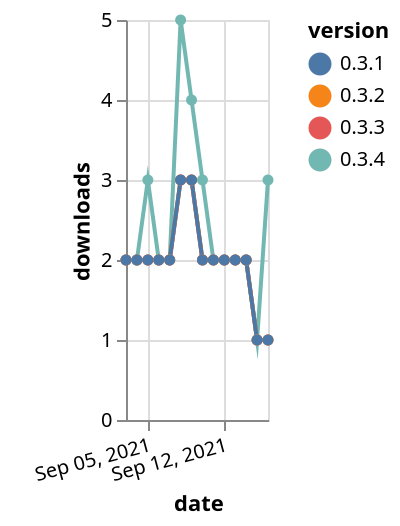 {"$schema": "https://vega.github.io/schema/vega-lite/v5.json", "description": "A simple bar chart with embedded data.", "data": {"values": [{"date": "2021-09-03", "total": 985, "delta": 2, "version": "0.3.4"}, {"date": "2021-09-04", "total": 987, "delta": 2, "version": "0.3.4"}, {"date": "2021-09-05", "total": 990, "delta": 3, "version": "0.3.4"}, {"date": "2021-09-06", "total": 992, "delta": 2, "version": "0.3.4"}, {"date": "2021-09-07", "total": 994, "delta": 2, "version": "0.3.4"}, {"date": "2021-09-08", "total": 999, "delta": 5, "version": "0.3.4"}, {"date": "2021-09-09", "total": 1003, "delta": 4, "version": "0.3.4"}, {"date": "2021-09-10", "total": 1006, "delta": 3, "version": "0.3.4"}, {"date": "2021-09-11", "total": 1008, "delta": 2, "version": "0.3.4"}, {"date": "2021-09-12", "total": 1010, "delta": 2, "version": "0.3.4"}, {"date": "2021-09-13", "total": 1012, "delta": 2, "version": "0.3.4"}, {"date": "2021-09-14", "total": 1014, "delta": 2, "version": "0.3.4"}, {"date": "2021-09-15", "total": 1015, "delta": 1, "version": "0.3.4"}, {"date": "2021-09-16", "total": 1018, "delta": 3, "version": "0.3.4"}, {"date": "2021-09-03", "total": 914, "delta": 2, "version": "0.3.3"}, {"date": "2021-09-04", "total": 916, "delta": 2, "version": "0.3.3"}, {"date": "2021-09-05", "total": 918, "delta": 2, "version": "0.3.3"}, {"date": "2021-09-06", "total": 920, "delta": 2, "version": "0.3.3"}, {"date": "2021-09-07", "total": 922, "delta": 2, "version": "0.3.3"}, {"date": "2021-09-08", "total": 925, "delta": 3, "version": "0.3.3"}, {"date": "2021-09-09", "total": 928, "delta": 3, "version": "0.3.3"}, {"date": "2021-09-10", "total": 930, "delta": 2, "version": "0.3.3"}, {"date": "2021-09-11", "total": 932, "delta": 2, "version": "0.3.3"}, {"date": "2021-09-12", "total": 934, "delta": 2, "version": "0.3.3"}, {"date": "2021-09-13", "total": 936, "delta": 2, "version": "0.3.3"}, {"date": "2021-09-14", "total": 938, "delta": 2, "version": "0.3.3"}, {"date": "2021-09-15", "total": 939, "delta": 1, "version": "0.3.3"}, {"date": "2021-09-16", "total": 940, "delta": 1, "version": "0.3.3"}, {"date": "2021-09-03", "total": 1133, "delta": 2, "version": "0.3.2"}, {"date": "2021-09-04", "total": 1135, "delta": 2, "version": "0.3.2"}, {"date": "2021-09-05", "total": 1137, "delta": 2, "version": "0.3.2"}, {"date": "2021-09-06", "total": 1139, "delta": 2, "version": "0.3.2"}, {"date": "2021-09-07", "total": 1141, "delta": 2, "version": "0.3.2"}, {"date": "2021-09-08", "total": 1144, "delta": 3, "version": "0.3.2"}, {"date": "2021-09-09", "total": 1147, "delta": 3, "version": "0.3.2"}, {"date": "2021-09-10", "total": 1149, "delta": 2, "version": "0.3.2"}, {"date": "2021-09-11", "total": 1151, "delta": 2, "version": "0.3.2"}, {"date": "2021-09-12", "total": 1153, "delta": 2, "version": "0.3.2"}, {"date": "2021-09-13", "total": 1155, "delta": 2, "version": "0.3.2"}, {"date": "2021-09-14", "total": 1157, "delta": 2, "version": "0.3.2"}, {"date": "2021-09-15", "total": 1158, "delta": 1, "version": "0.3.2"}, {"date": "2021-09-16", "total": 1159, "delta": 1, "version": "0.3.2"}, {"date": "2021-09-03", "total": 1562, "delta": 2, "version": "0.3.1"}, {"date": "2021-09-04", "total": 1564, "delta": 2, "version": "0.3.1"}, {"date": "2021-09-05", "total": 1566, "delta": 2, "version": "0.3.1"}, {"date": "2021-09-06", "total": 1568, "delta": 2, "version": "0.3.1"}, {"date": "2021-09-07", "total": 1570, "delta": 2, "version": "0.3.1"}, {"date": "2021-09-08", "total": 1573, "delta": 3, "version": "0.3.1"}, {"date": "2021-09-09", "total": 1576, "delta": 3, "version": "0.3.1"}, {"date": "2021-09-10", "total": 1578, "delta": 2, "version": "0.3.1"}, {"date": "2021-09-11", "total": 1580, "delta": 2, "version": "0.3.1"}, {"date": "2021-09-12", "total": 1582, "delta": 2, "version": "0.3.1"}, {"date": "2021-09-13", "total": 1584, "delta": 2, "version": "0.3.1"}, {"date": "2021-09-14", "total": 1586, "delta": 2, "version": "0.3.1"}, {"date": "2021-09-15", "total": 1587, "delta": 1, "version": "0.3.1"}, {"date": "2021-09-16", "total": 1588, "delta": 1, "version": "0.3.1"}]}, "width": "container", "mark": {"type": "line", "point": {"filled": true}}, "encoding": {"x": {"field": "date", "type": "temporal", "timeUnit": "yearmonthdate", "title": "date", "axis": {"labelAngle": -15}}, "y": {"field": "delta", "type": "quantitative", "title": "downloads"}, "color": {"field": "version", "type": "nominal"}, "tooltip": {"field": "delta"}}}